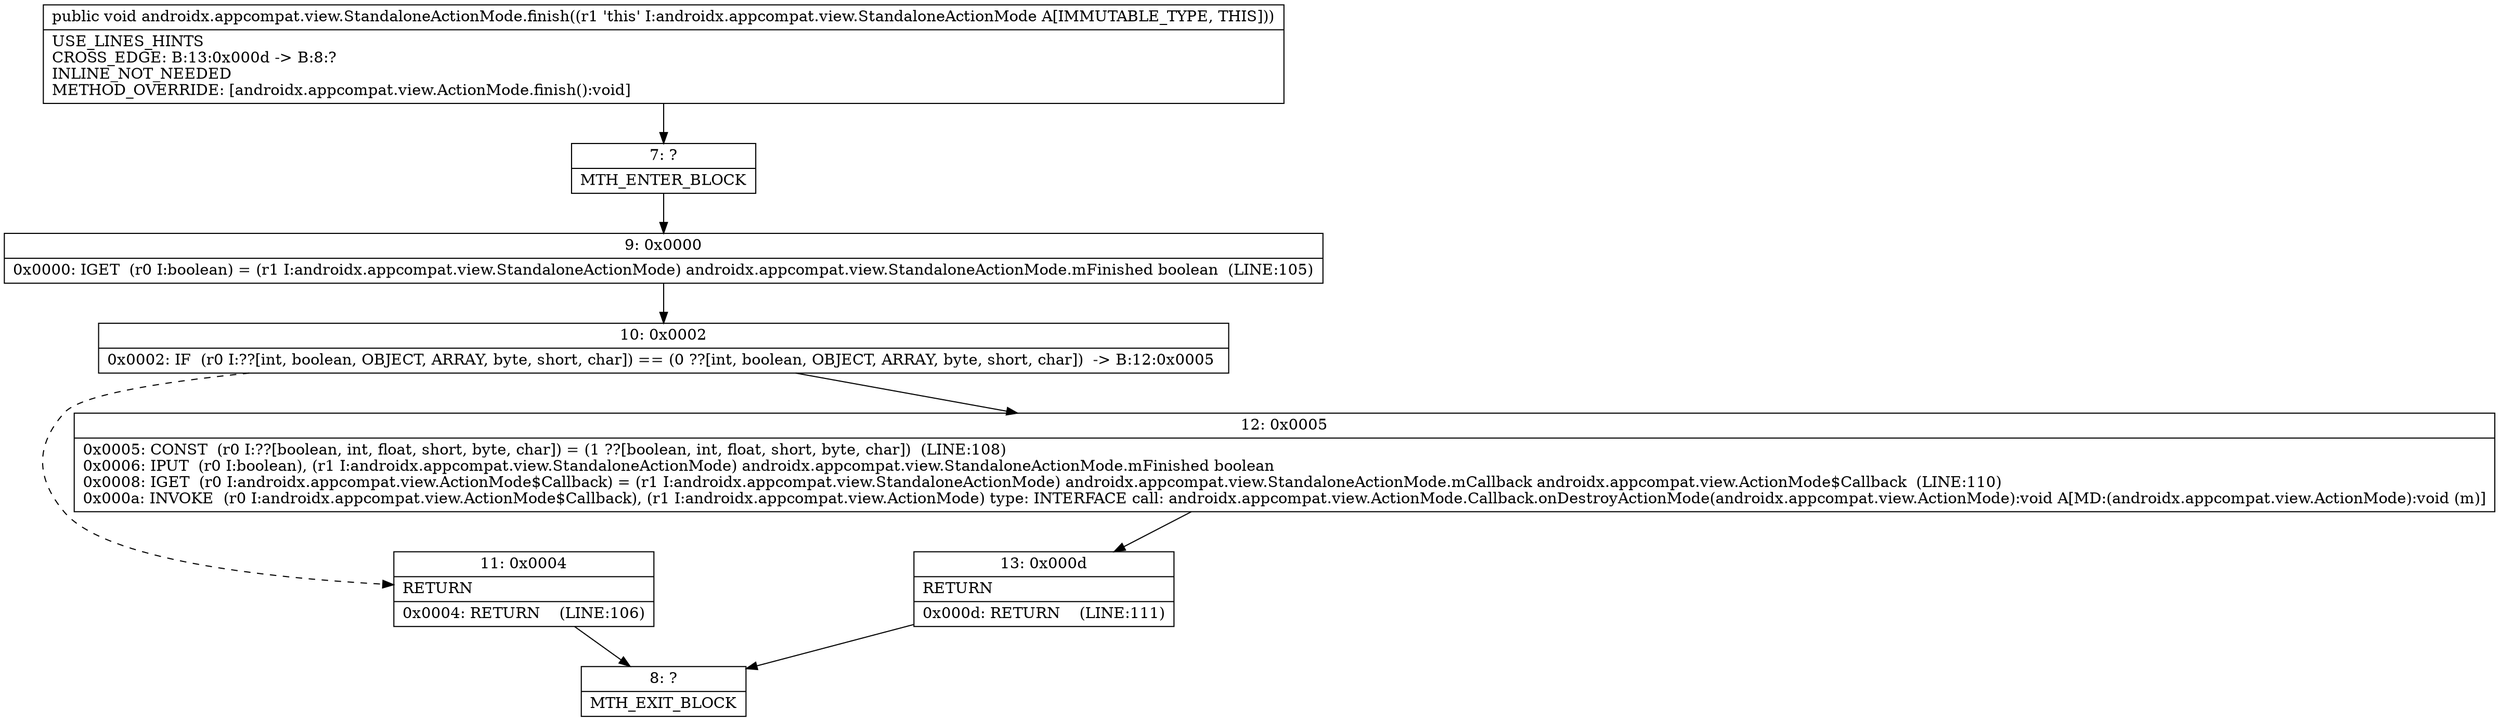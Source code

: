 digraph "CFG forandroidx.appcompat.view.StandaloneActionMode.finish()V" {
Node_7 [shape=record,label="{7\:\ ?|MTH_ENTER_BLOCK\l}"];
Node_9 [shape=record,label="{9\:\ 0x0000|0x0000: IGET  (r0 I:boolean) = (r1 I:androidx.appcompat.view.StandaloneActionMode) androidx.appcompat.view.StandaloneActionMode.mFinished boolean  (LINE:105)\l}"];
Node_10 [shape=record,label="{10\:\ 0x0002|0x0002: IF  (r0 I:??[int, boolean, OBJECT, ARRAY, byte, short, char]) == (0 ??[int, boolean, OBJECT, ARRAY, byte, short, char])  \-\> B:12:0x0005 \l}"];
Node_11 [shape=record,label="{11\:\ 0x0004|RETURN\l|0x0004: RETURN    (LINE:106)\l}"];
Node_8 [shape=record,label="{8\:\ ?|MTH_EXIT_BLOCK\l}"];
Node_12 [shape=record,label="{12\:\ 0x0005|0x0005: CONST  (r0 I:??[boolean, int, float, short, byte, char]) = (1 ??[boolean, int, float, short, byte, char])  (LINE:108)\l0x0006: IPUT  (r0 I:boolean), (r1 I:androidx.appcompat.view.StandaloneActionMode) androidx.appcompat.view.StandaloneActionMode.mFinished boolean \l0x0008: IGET  (r0 I:androidx.appcompat.view.ActionMode$Callback) = (r1 I:androidx.appcompat.view.StandaloneActionMode) androidx.appcompat.view.StandaloneActionMode.mCallback androidx.appcompat.view.ActionMode$Callback  (LINE:110)\l0x000a: INVOKE  (r0 I:androidx.appcompat.view.ActionMode$Callback), (r1 I:androidx.appcompat.view.ActionMode) type: INTERFACE call: androidx.appcompat.view.ActionMode.Callback.onDestroyActionMode(androidx.appcompat.view.ActionMode):void A[MD:(androidx.appcompat.view.ActionMode):void (m)]\l}"];
Node_13 [shape=record,label="{13\:\ 0x000d|RETURN\l|0x000d: RETURN    (LINE:111)\l}"];
MethodNode[shape=record,label="{public void androidx.appcompat.view.StandaloneActionMode.finish((r1 'this' I:androidx.appcompat.view.StandaloneActionMode A[IMMUTABLE_TYPE, THIS]))  | USE_LINES_HINTS\lCROSS_EDGE: B:13:0x000d \-\> B:8:?\lINLINE_NOT_NEEDED\lMETHOD_OVERRIDE: [androidx.appcompat.view.ActionMode.finish():void]\l}"];
MethodNode -> Node_7;Node_7 -> Node_9;
Node_9 -> Node_10;
Node_10 -> Node_11[style=dashed];
Node_10 -> Node_12;
Node_11 -> Node_8;
Node_12 -> Node_13;
Node_13 -> Node_8;
}

